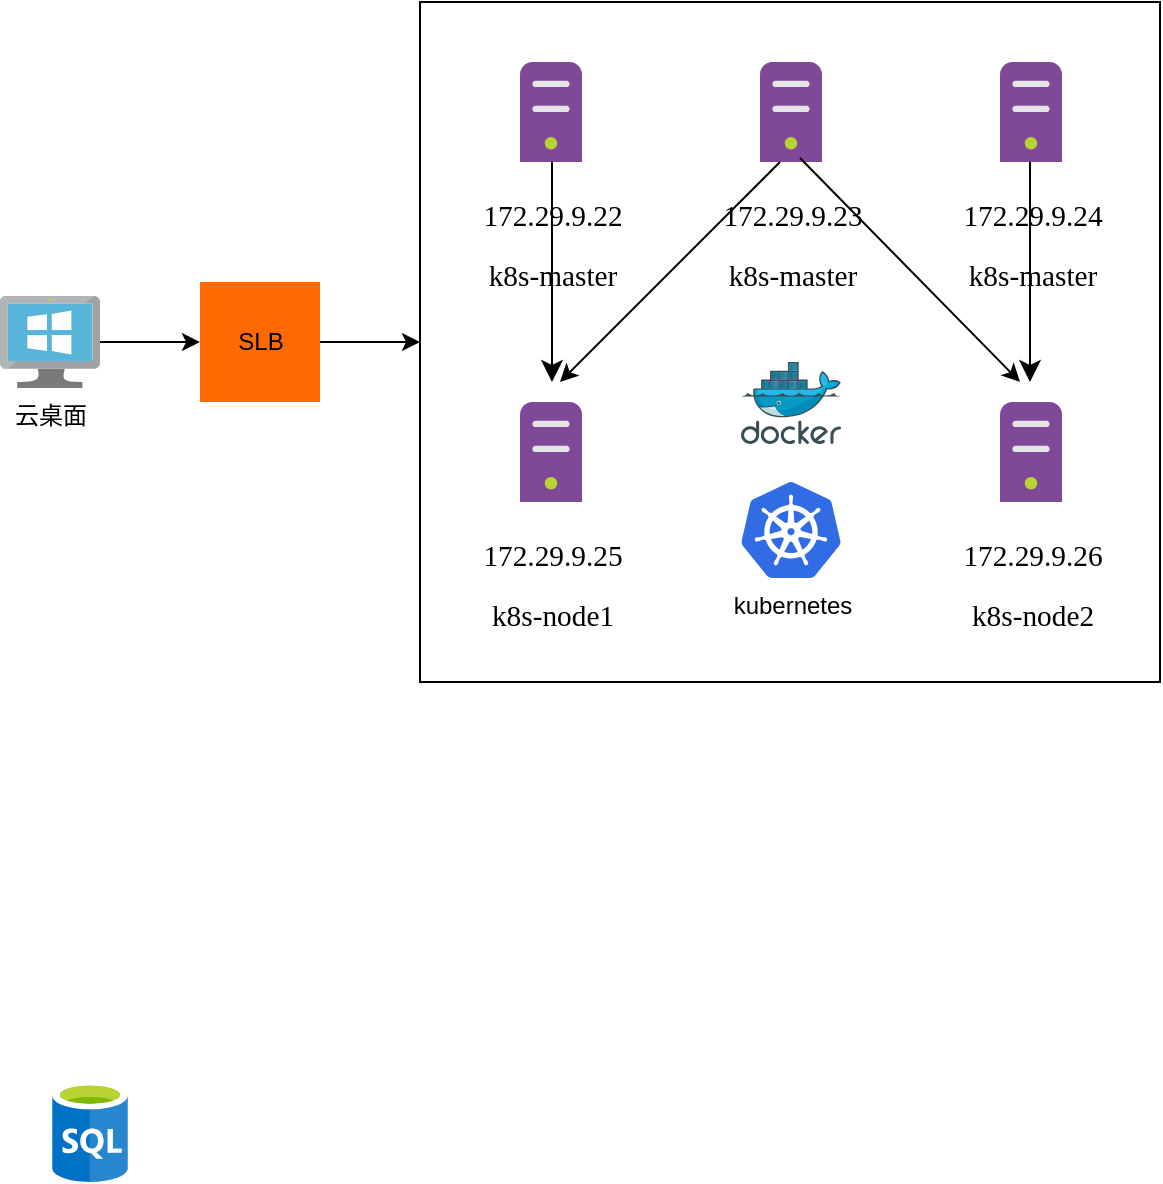 <mxfile version="28.2.0">
  <diagram name="第 1 页" id="fBebws8vC5tvTxWVOOk-">
    <mxGraphModel dx="1165" dy="773" grid="1" gridSize="10" guides="1" tooltips="1" connect="1" arrows="1" fold="1" page="1" pageScale="1" pageWidth="3300" pageHeight="4681" math="0" shadow="0">
      <root>
        <mxCell id="0" />
        <mxCell id="1" parent="0" />
        <mxCell id="MuyticEhHvetqQvFZnG9-2" value="" style="rounded=0;whiteSpace=wrap;html=1;" vertex="1" parent="1">
          <mxGeometry x="250" y="220" width="370" height="340" as="geometry" />
        </mxCell>
        <mxCell id="MuyticEhHvetqQvFZnG9-45" value="" style="edgeStyle=orthogonalEdgeStyle;rounded=0;orthogonalLoop=1;jettySize=auto;html=1;" edge="1" parent="1" source="FGLjD4K_lCxEl-S7o2h2-1" target="MuyticEhHvetqQvFZnG9-37">
          <mxGeometry relative="1" as="geometry" />
        </mxCell>
        <mxCell id="FGLjD4K_lCxEl-S7o2h2-1" value="云桌面" style="image;sketch=0;aspect=fixed;html=1;points=[];align=center;fontSize=12;image=img/lib/mscae/VirtualMachineWindows.svg;" parent="1" vertex="1">
          <mxGeometry x="40" y="367" width="50" height="46" as="geometry" />
        </mxCell>
        <mxCell id="FGLjD4K_lCxEl-S7o2h2-2" value="&lt;p class=&quot;MsoNormal&quot;&gt;&lt;span style=&quot;font-family: 宋体; font-size: 11pt;&quot;&gt;172.29.9.22&lt;/span&gt;&lt;/p&gt;&lt;p class=&quot;MsoNormal&quot;&gt;&lt;span style=&quot;font-family: 宋体; font-size: 11pt;&quot;&gt;k8s-master&lt;/span&gt;&lt;/p&gt;" style="image;sketch=0;aspect=fixed;html=1;points=[];align=center;fontSize=12;image=img/lib/mscae/Non_Azure_Machine.svg;" parent="1" vertex="1">
          <mxGeometry x="300" y="250" width="31" height="50" as="geometry" />
        </mxCell>
        <mxCell id="FGLjD4K_lCxEl-S7o2h2-3" value="&lt;p class=&quot;MsoNormal&quot;&gt;&lt;span style=&quot;font-family: 宋体; font-size: 11pt;&quot;&gt;172.29.9.26&lt;/span&gt;&lt;/p&gt;&lt;p class=&quot;MsoNormal&quot;&gt;&lt;span style=&quot;font-family: 宋体; font-size: 14.667px;&quot;&gt;k8s-node2&lt;/span&gt;&lt;span style=&quot;font-family: 宋体; font-size: 11pt;&quot;&gt;&lt;/span&gt;&lt;/p&gt;" style="image;sketch=0;aspect=fixed;html=1;points=[];align=center;fontSize=12;image=img/lib/mscae/Non_Azure_Machine.svg;" parent="1" vertex="1">
          <mxGeometry x="540" y="420" width="31" height="50" as="geometry" />
        </mxCell>
        <mxCell id="FGLjD4K_lCxEl-S7o2h2-4" value="&lt;p class=&quot;MsoNormal&quot;&gt;&lt;span style=&quot;font-family: 宋体; font-size: 11pt;&quot;&gt;172.29.9.25&lt;/span&gt;&lt;/p&gt;&lt;p class=&quot;MsoNormal&quot;&gt;&lt;span style=&quot;font-family: 宋体; font-size: 14.667px;&quot;&gt;k8s-node1&lt;/span&gt;&lt;span style=&quot;font-family: 宋体; font-size: 11pt;&quot;&gt;&lt;/span&gt;&lt;/p&gt;" style="image;sketch=0;aspect=fixed;html=1;points=[];align=center;fontSize=12;image=img/lib/mscae/Non_Azure_Machine.svg;" parent="1" vertex="1">
          <mxGeometry x="300" y="420" width="31" height="50" as="geometry" />
        </mxCell>
        <mxCell id="FGLjD4K_lCxEl-S7o2h2-5" value="&lt;p class=&quot;MsoNormal&quot;&gt;&lt;span style=&quot;font-family: 宋体; font-size: 11pt;&quot;&gt;172.29.9.23&lt;/span&gt;&lt;/p&gt;&lt;p class=&quot;MsoNormal&quot;&gt;&lt;span style=&quot;font-family: 宋体; font-size: 14.667px;&quot;&gt;k8s-master&lt;/span&gt;&lt;span style=&quot;font-family: 宋体; font-size: 11pt;&quot;&gt;&lt;/span&gt;&lt;/p&gt;" style="image;sketch=0;aspect=fixed;html=1;points=[];align=center;fontSize=12;image=img/lib/mscae/Non_Azure_Machine.svg;" parent="1" vertex="1">
          <mxGeometry x="420" y="250" width="31" height="50" as="geometry" />
        </mxCell>
        <mxCell id="FGLjD4K_lCxEl-S7o2h2-6" value="&lt;p class=&quot;MsoNormal&quot;&gt;&lt;span style=&quot;font-family: 宋体; font-size: 11pt;&quot;&gt;172.29.9.24&lt;/span&gt;&lt;/p&gt;&lt;p class=&quot;MsoNormal&quot;&gt;&lt;span style=&quot;font-family: 宋体; font-size: 14.667px;&quot;&gt;k8s-master&lt;/span&gt;&lt;span style=&quot;font-family: 宋体; font-size: 11pt;&quot;&gt;&lt;/span&gt;&lt;/p&gt;" style="image;sketch=0;aspect=fixed;html=1;points=[];align=center;fontSize=12;image=img/lib/mscae/Non_Azure_Machine.svg;" parent="1" vertex="1">
          <mxGeometry x="540" y="250" width="31" height="50" as="geometry" />
        </mxCell>
        <mxCell id="MuyticEhHvetqQvFZnG9-7" value="kubernetes" style="image;sketch=0;aspect=fixed;html=1;points=[];align=center;fontSize=12;image=img/lib/mscae/Kubernetes.svg;" vertex="1" parent="1">
          <mxGeometry x="410.5" y="460" width="50" height="48" as="geometry" />
        </mxCell>
        <mxCell id="MuyticEhHvetqQvFZnG9-8" value="" style="image;sketch=0;aspect=fixed;html=1;points=[];align=center;fontSize=12;image=img/lib/mscae/Docker.svg;" vertex="1" parent="1">
          <mxGeometry x="410.5" y="400" width="50" height="41" as="geometry" />
        </mxCell>
        <mxCell id="MuyticEhHvetqQvFZnG9-15" value="" style="edgeStyle=elbowEdgeStyle;elbow=horizontal;endArrow=classic;html=1;curved=0;rounded=0;endSize=8;startSize=8;" edge="1" parent="1" source="FGLjD4K_lCxEl-S7o2h2-2">
          <mxGeometry width="50" height="50" relative="1" as="geometry">
            <mxPoint x="380" y="600" as="sourcePoint" />
            <mxPoint x="316" y="410" as="targetPoint" />
          </mxGeometry>
        </mxCell>
        <mxCell id="MuyticEhHvetqQvFZnG9-17" value="" style="edgeStyle=elbowEdgeStyle;elbow=horizontal;endArrow=classic;html=1;curved=0;rounded=0;endSize=8;startSize=8;" edge="1" parent="1">
          <mxGeometry width="50" height="50" relative="1" as="geometry">
            <mxPoint x="555" y="300" as="sourcePoint" />
            <mxPoint x="555" y="410" as="targetPoint" />
          </mxGeometry>
        </mxCell>
        <mxCell id="MuyticEhHvetqQvFZnG9-29" value="" style="endArrow=classic;html=1;rounded=0;" edge="1" parent="1">
          <mxGeometry width="50" height="50" relative="1" as="geometry">
            <mxPoint x="440" y="298" as="sourcePoint" />
            <mxPoint x="550" y="410" as="targetPoint" />
          </mxGeometry>
        </mxCell>
        <mxCell id="MuyticEhHvetqQvFZnG9-30" value="" style="endArrow=classic;html=1;rounded=0;" edge="1" parent="1">
          <mxGeometry width="50" height="50" relative="1" as="geometry">
            <mxPoint x="430" y="300" as="sourcePoint" />
            <mxPoint x="320" y="410" as="targetPoint" />
          </mxGeometry>
        </mxCell>
        <mxCell id="MuyticEhHvetqQvFZnG9-34" value="" style="image;sketch=0;aspect=fixed;html=1;points=[];align=center;fontSize=12;image=img/lib/mscae/SQL_Database_generic.svg;" vertex="1" parent="1">
          <mxGeometry x="66" y="760" width="38" height="50" as="geometry" />
        </mxCell>
        <mxCell id="MuyticEhHvetqQvFZnG9-44" value="" style="edgeStyle=orthogonalEdgeStyle;rounded=0;orthogonalLoop=1;jettySize=auto;html=1;" edge="1" parent="1" source="MuyticEhHvetqQvFZnG9-37" target="MuyticEhHvetqQvFZnG9-2">
          <mxGeometry relative="1" as="geometry" />
        </mxCell>
        <mxCell id="MuyticEhHvetqQvFZnG9-37" value="SLB" style="points=[];aspect=fixed;html=1;align=center;shadow=0;dashed=0;fillColor=#FF6A00;strokeColor=none;shape=mxgraph.alibaba_cloud.slb_server_load_balancer_02;" vertex="1" parent="1">
          <mxGeometry x="140" y="360" width="60" height="60" as="geometry" />
        </mxCell>
      </root>
    </mxGraphModel>
  </diagram>
</mxfile>
